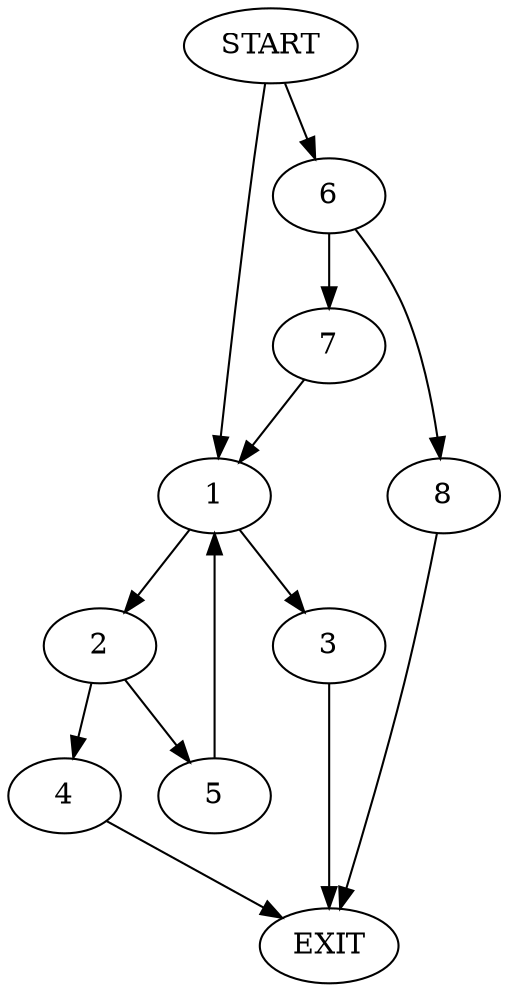 digraph {
0 [label="START"]
9 [label="EXIT"]
0 -> 1
1 -> 2
1 -> 3
2 -> 4
2 -> 5
3 -> 9
5 -> 1
4 -> 9
0 -> 6
6 -> 7
6 -> 8
8 -> 9
7 -> 1
}
